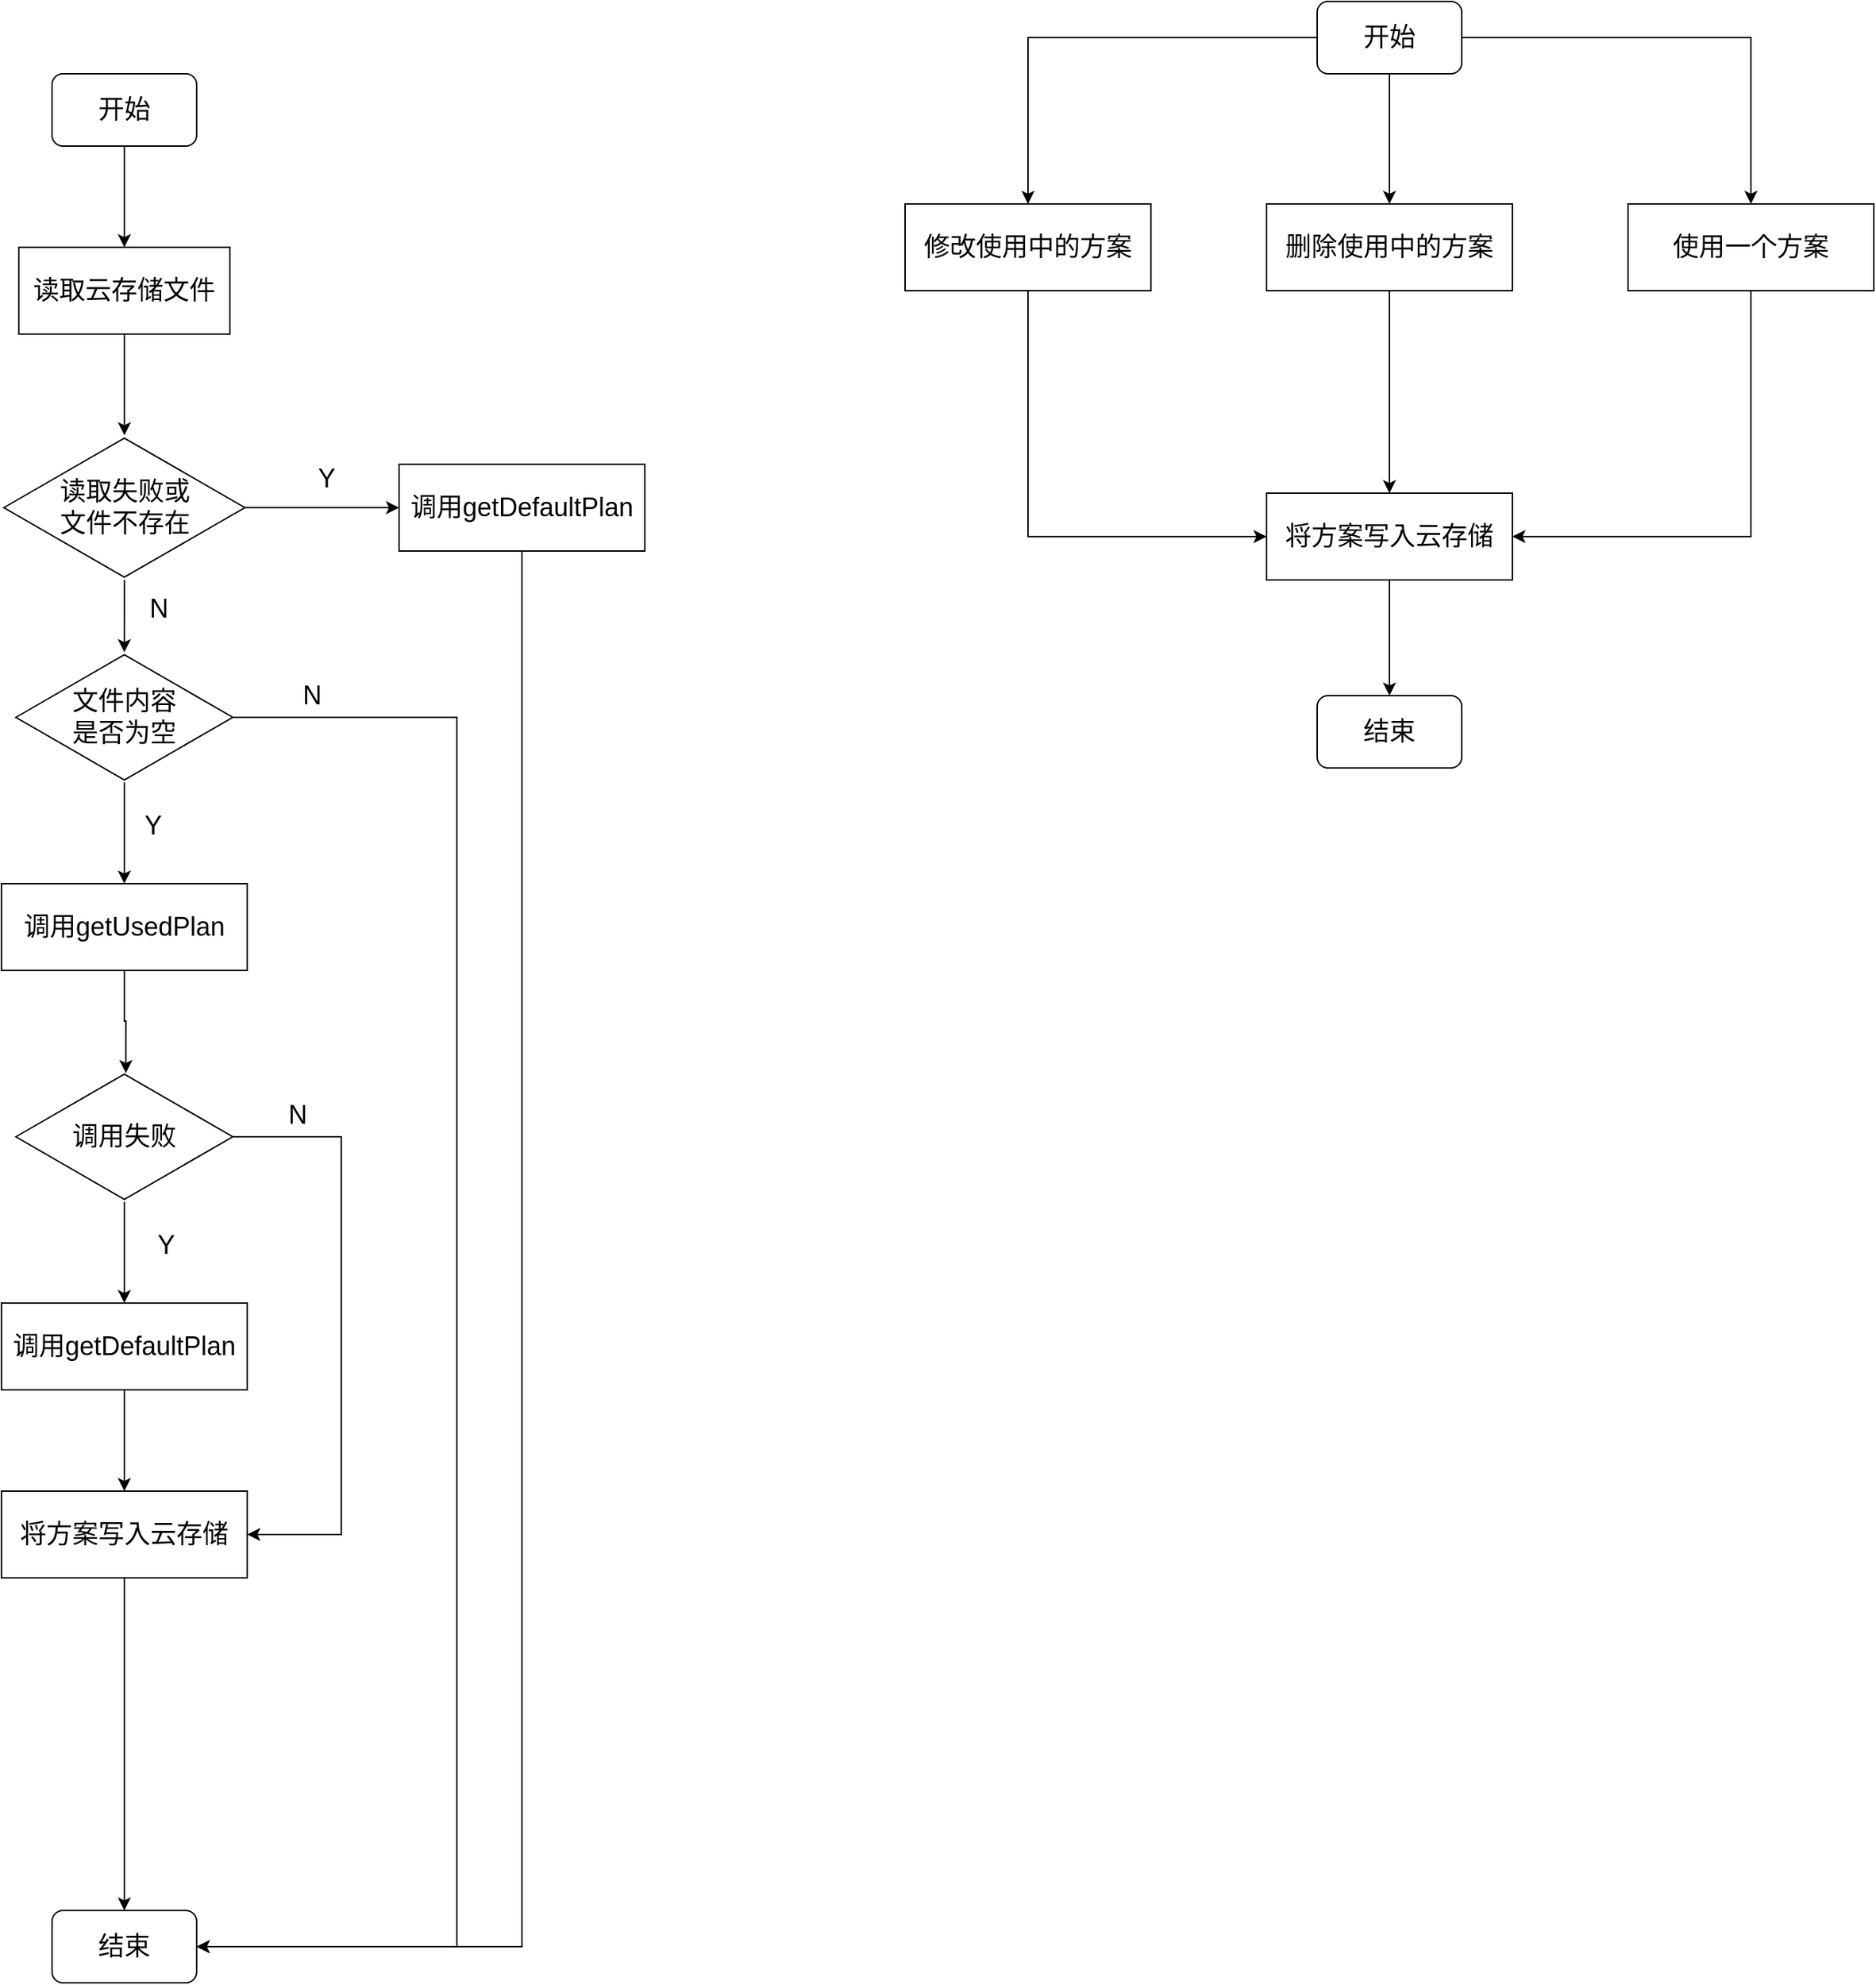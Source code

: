 <mxfile version="14.6.0" type="github">
  <diagram id="rBmS2KjPbJGWgHEUHs_N" name="Page-1">
    <mxGraphModel dx="1422" dy="832" grid="1" gridSize="10" guides="1" tooltips="1" connect="1" arrows="1" fold="1" page="1" pageScale="1" pageWidth="827" pageHeight="1169" math="0" shadow="0">
      <root>
        <mxCell id="0" />
        <mxCell id="1" parent="0" />
        <mxCell id="y-pMTpiknRT16SE1_xch-5" style="edgeStyle=orthogonalEdgeStyle;rounded=0;orthogonalLoop=1;jettySize=auto;html=1;exitX=0.5;exitY=1;exitDx=0;exitDy=0;entryX=0.5;entryY=0;entryDx=0;entryDy=0;" edge="1" parent="1" source="y-pMTpiknRT16SE1_xch-3" target="y-pMTpiknRT16SE1_xch-4">
          <mxGeometry relative="1" as="geometry" />
        </mxCell>
        <mxCell id="y-pMTpiknRT16SE1_xch-3" value="&lt;font style=&quot;font-size: 18px&quot;&gt;开始&lt;/font&gt;" style="rounded=1;whiteSpace=wrap;html=1;shadow=0;sketch=0;glass=0;" vertex="1" parent="1">
          <mxGeometry x="360" y="80" width="100" height="50" as="geometry" />
        </mxCell>
        <mxCell id="y-pMTpiknRT16SE1_xch-12" style="edgeStyle=orthogonalEdgeStyle;rounded=0;orthogonalLoop=1;jettySize=auto;html=1;exitX=0.5;exitY=1;exitDx=0;exitDy=0;" edge="1" parent="1" source="y-pMTpiknRT16SE1_xch-4" target="y-pMTpiknRT16SE1_xch-9">
          <mxGeometry relative="1" as="geometry" />
        </mxCell>
        <mxCell id="y-pMTpiknRT16SE1_xch-4" value="&lt;font style=&quot;font-size: 18px&quot;&gt;读取云存储文件&lt;/font&gt;" style="rounded=0;whiteSpace=wrap;html=1;shadow=0;glass=0;sketch=0;" vertex="1" parent="1">
          <mxGeometry x="337" y="200" width="146" height="60" as="geometry" />
        </mxCell>
        <mxCell id="y-pMTpiknRT16SE1_xch-46" style="edgeStyle=orthogonalEdgeStyle;rounded=0;orthogonalLoop=1;jettySize=auto;html=1;exitX=0.5;exitY=1;exitDx=0;exitDy=0;entryX=1;entryY=0.5;entryDx=0;entryDy=0;" edge="1" parent="1" source="y-pMTpiknRT16SE1_xch-6" target="y-pMTpiknRT16SE1_xch-32">
          <mxGeometry relative="1" as="geometry" />
        </mxCell>
        <mxCell id="y-pMTpiknRT16SE1_xch-6" value="&lt;font style=&quot;font-size: 18px&quot;&gt;调用getDefaultPlan&lt;/font&gt;" style="rounded=0;whiteSpace=wrap;html=1;shadow=0;glass=0;sketch=0;" vertex="1" parent="1">
          <mxGeometry x="600" y="350" width="170" height="60" as="geometry" />
        </mxCell>
        <mxCell id="y-pMTpiknRT16SE1_xch-19" style="edgeStyle=orthogonalEdgeStyle;rounded=0;orthogonalLoop=1;jettySize=auto;html=1;entryX=0;entryY=0.5;entryDx=0;entryDy=0;" edge="1" parent="1" source="y-pMTpiknRT16SE1_xch-9" target="y-pMTpiknRT16SE1_xch-6">
          <mxGeometry relative="1" as="geometry" />
        </mxCell>
        <mxCell id="y-pMTpiknRT16SE1_xch-23" style="edgeStyle=orthogonalEdgeStyle;rounded=0;orthogonalLoop=1;jettySize=auto;html=1;" edge="1" parent="1" source="y-pMTpiknRT16SE1_xch-9" target="y-pMTpiknRT16SE1_xch-18">
          <mxGeometry relative="1" as="geometry" />
        </mxCell>
        <mxCell id="y-pMTpiknRT16SE1_xch-9" value="&lt;font style=&quot;font-size: 18px&quot;&gt;读取失败或&lt;br&gt;文件不存在&lt;/font&gt;" style="html=1;whiteSpace=wrap;aspect=fixed;shape=isoRectangle;rounded=1;shadow=0;glass=0;sketch=0;" vertex="1" parent="1">
          <mxGeometry x="326.67" y="330" width="166.66" height="100" as="geometry" />
        </mxCell>
        <mxCell id="y-pMTpiknRT16SE1_xch-24" style="edgeStyle=orthogonalEdgeStyle;rounded=0;orthogonalLoop=1;jettySize=auto;html=1;entryX=0.5;entryY=0;entryDx=0;entryDy=0;" edge="1" parent="1" source="y-pMTpiknRT16SE1_xch-18" target="y-pMTpiknRT16SE1_xch-21">
          <mxGeometry relative="1" as="geometry" />
        </mxCell>
        <mxCell id="y-pMTpiknRT16SE1_xch-39" style="edgeStyle=orthogonalEdgeStyle;rounded=0;orthogonalLoop=1;jettySize=auto;html=1;entryX=1;entryY=0.5;entryDx=0;entryDy=0;" edge="1" parent="1" source="y-pMTpiknRT16SE1_xch-18" target="y-pMTpiknRT16SE1_xch-32">
          <mxGeometry relative="1" as="geometry">
            <Array as="points">
              <mxPoint x="640" y="525" />
              <mxPoint x="640" y="1375" />
            </Array>
          </mxGeometry>
        </mxCell>
        <mxCell id="y-pMTpiknRT16SE1_xch-18" value="&lt;span style=&quot;font-size: 18px&quot;&gt;文件内容&lt;br&gt;是否为空&lt;/span&gt;" style="html=1;whiteSpace=wrap;aspect=fixed;shape=isoRectangle;rounded=1;shadow=0;glass=0;sketch=0;" vertex="1" parent="1">
          <mxGeometry x="335" y="480" width="150" height="90" as="geometry" />
        </mxCell>
        <mxCell id="y-pMTpiknRT16SE1_xch-27" style="edgeStyle=orthogonalEdgeStyle;rounded=0;orthogonalLoop=1;jettySize=auto;html=1;exitX=0.5;exitY=1;exitDx=0;exitDy=0;entryX=0.507;entryY=0.011;entryDx=0;entryDy=0;entryPerimeter=0;" edge="1" parent="1" source="y-pMTpiknRT16SE1_xch-21" target="y-pMTpiknRT16SE1_xch-25">
          <mxGeometry relative="1" as="geometry" />
        </mxCell>
        <mxCell id="y-pMTpiknRT16SE1_xch-21" value="&lt;font style=&quot;font-size: 18px&quot;&gt;调用getUsedPlan&lt;/font&gt;" style="rounded=0;whiteSpace=wrap;html=1;shadow=0;glass=0;sketch=0;" vertex="1" parent="1">
          <mxGeometry x="325" y="640" width="170" height="60" as="geometry" />
        </mxCell>
        <mxCell id="y-pMTpiknRT16SE1_xch-28" style="edgeStyle=orthogonalEdgeStyle;rounded=0;orthogonalLoop=1;jettySize=auto;html=1;entryX=0.5;entryY=0;entryDx=0;entryDy=0;" edge="1" parent="1" source="y-pMTpiknRT16SE1_xch-25" target="y-pMTpiknRT16SE1_xch-26">
          <mxGeometry relative="1" as="geometry" />
        </mxCell>
        <mxCell id="y-pMTpiknRT16SE1_xch-36" style="edgeStyle=orthogonalEdgeStyle;rounded=0;orthogonalLoop=1;jettySize=auto;html=1;entryX=1;entryY=0.5;entryDx=0;entryDy=0;" edge="1" parent="1" source="y-pMTpiknRT16SE1_xch-25" target="y-pMTpiknRT16SE1_xch-29">
          <mxGeometry relative="1" as="geometry">
            <Array as="points">
              <mxPoint x="560" y="815" />
              <mxPoint x="560" y="1090" />
            </Array>
          </mxGeometry>
        </mxCell>
        <mxCell id="y-pMTpiknRT16SE1_xch-25" value="&lt;span style=&quot;font-size: 18px&quot;&gt;调用失败&lt;br&gt;&lt;/span&gt;" style="html=1;whiteSpace=wrap;aspect=fixed;shape=isoRectangle;rounded=1;shadow=0;glass=0;sketch=0;" vertex="1" parent="1">
          <mxGeometry x="335" y="770" width="150" height="90" as="geometry" />
        </mxCell>
        <mxCell id="y-pMTpiknRT16SE1_xch-30" style="edgeStyle=orthogonalEdgeStyle;rounded=0;orthogonalLoop=1;jettySize=auto;html=1;exitX=0.5;exitY=1;exitDx=0;exitDy=0;entryX=0.5;entryY=0;entryDx=0;entryDy=0;" edge="1" parent="1" source="y-pMTpiknRT16SE1_xch-26" target="y-pMTpiknRT16SE1_xch-29">
          <mxGeometry relative="1" as="geometry" />
        </mxCell>
        <mxCell id="y-pMTpiknRT16SE1_xch-26" value="&lt;font style=&quot;font-size: 18px&quot;&gt;调用getDefaultPlan&lt;/font&gt;" style="rounded=0;whiteSpace=wrap;html=1;shadow=0;glass=0;sketch=0;" vertex="1" parent="1">
          <mxGeometry x="325" y="930" width="170" height="60" as="geometry" />
        </mxCell>
        <mxCell id="y-pMTpiknRT16SE1_xch-47" style="edgeStyle=orthogonalEdgeStyle;rounded=0;orthogonalLoop=1;jettySize=auto;html=1;exitX=0.5;exitY=1;exitDx=0;exitDy=0;entryX=0.5;entryY=0;entryDx=0;entryDy=0;" edge="1" parent="1" source="y-pMTpiknRT16SE1_xch-29" target="y-pMTpiknRT16SE1_xch-32">
          <mxGeometry relative="1" as="geometry" />
        </mxCell>
        <mxCell id="y-pMTpiknRT16SE1_xch-29" value="&lt;span style=&quot;font-size: 18px&quot;&gt;将方案写入云存储&lt;/span&gt;" style="rounded=0;whiteSpace=wrap;html=1;shadow=0;glass=0;sketch=0;" vertex="1" parent="1">
          <mxGeometry x="325" y="1060" width="170" height="60" as="geometry" />
        </mxCell>
        <mxCell id="y-pMTpiknRT16SE1_xch-32" value="&lt;span style=&quot;font-size: 18px&quot;&gt;结束&lt;/span&gt;" style="rounded=1;whiteSpace=wrap;html=1;shadow=0;sketch=0;glass=0;" vertex="1" parent="1">
          <mxGeometry x="360" y="1350" width="100" height="50" as="geometry" />
        </mxCell>
        <mxCell id="y-pMTpiknRT16SE1_xch-37" value="&lt;font style=&quot;font-size: 18px&quot;&gt;N&lt;/font&gt;" style="text;html=1;strokeColor=none;fillColor=none;align=center;verticalAlign=middle;whiteSpace=wrap;rounded=0;shadow=0;glass=0;sketch=0;" vertex="1" parent="1">
          <mxGeometry x="510" y="790" width="40" height="20" as="geometry" />
        </mxCell>
        <mxCell id="y-pMTpiknRT16SE1_xch-38" value="&lt;font style=&quot;font-size: 18px&quot;&gt;Y&lt;/font&gt;" style="text;html=1;strokeColor=none;fillColor=none;align=center;verticalAlign=middle;whiteSpace=wrap;rounded=0;shadow=0;glass=0;sketch=0;" vertex="1" parent="1">
          <mxGeometry x="419" y="880" width="40" height="20" as="geometry" />
        </mxCell>
        <mxCell id="y-pMTpiknRT16SE1_xch-40" value="&lt;font style=&quot;font-size: 18px&quot;&gt;N&lt;/font&gt;" style="text;html=1;strokeColor=none;fillColor=none;align=center;verticalAlign=middle;whiteSpace=wrap;rounded=0;shadow=0;glass=0;sketch=0;" vertex="1" parent="1">
          <mxGeometry x="520" y="500" width="40" height="20" as="geometry" />
        </mxCell>
        <mxCell id="y-pMTpiknRT16SE1_xch-42" value="&lt;font style=&quot;font-size: 18px&quot;&gt;Y&lt;/font&gt;" style="text;html=1;strokeColor=none;fillColor=none;align=center;verticalAlign=middle;whiteSpace=wrap;rounded=0;shadow=0;glass=0;sketch=0;" vertex="1" parent="1">
          <mxGeometry x="410" y="590" width="40" height="20" as="geometry" />
        </mxCell>
        <mxCell id="y-pMTpiknRT16SE1_xch-43" value="&lt;font style=&quot;font-size: 18px&quot;&gt;N&lt;/font&gt;" style="text;html=1;strokeColor=none;fillColor=none;align=center;verticalAlign=middle;whiteSpace=wrap;rounded=0;shadow=0;glass=0;sketch=0;" vertex="1" parent="1">
          <mxGeometry x="414" y="440" width="40" height="20" as="geometry" />
        </mxCell>
        <mxCell id="y-pMTpiknRT16SE1_xch-44" value="&lt;font style=&quot;font-size: 18px&quot;&gt;Y&lt;/font&gt;" style="text;html=1;strokeColor=none;fillColor=none;align=center;verticalAlign=middle;whiteSpace=wrap;rounded=0;shadow=0;glass=0;sketch=0;" vertex="1" parent="1">
          <mxGeometry x="530" y="350" width="40" height="20" as="geometry" />
        </mxCell>
        <mxCell id="y-pMTpiknRT16SE1_xch-57" style="edgeStyle=orthogonalEdgeStyle;rounded=0;orthogonalLoop=1;jettySize=auto;html=1;exitX=0.5;exitY=1;exitDx=0;exitDy=0;entryX=0;entryY=0.5;entryDx=0;entryDy=0;" edge="1" parent="1" source="y-pMTpiknRT16SE1_xch-48" target="y-pMTpiknRT16SE1_xch-55">
          <mxGeometry relative="1" as="geometry" />
        </mxCell>
        <mxCell id="y-pMTpiknRT16SE1_xch-48" value="&lt;span style=&quot;font-size: 18px&quot;&gt;修改使用中的方案&lt;/span&gt;" style="rounded=0;whiteSpace=wrap;html=1;shadow=0;glass=0;sketch=0;" vertex="1" parent="1">
          <mxGeometry x="950" y="170" width="170" height="60" as="geometry" />
        </mxCell>
        <mxCell id="y-pMTpiknRT16SE1_xch-52" style="edgeStyle=orthogonalEdgeStyle;rounded=0;orthogonalLoop=1;jettySize=auto;html=1;exitX=0.5;exitY=1;exitDx=0;exitDy=0;entryX=0.5;entryY=0;entryDx=0;entryDy=0;" edge="1" parent="1" source="y-pMTpiknRT16SE1_xch-49" target="y-pMTpiknRT16SE1_xch-50">
          <mxGeometry relative="1" as="geometry" />
        </mxCell>
        <mxCell id="y-pMTpiknRT16SE1_xch-53" style="edgeStyle=orthogonalEdgeStyle;rounded=0;orthogonalLoop=1;jettySize=auto;html=1;exitX=0;exitY=0.5;exitDx=0;exitDy=0;entryX=0.5;entryY=0;entryDx=0;entryDy=0;" edge="1" parent="1" source="y-pMTpiknRT16SE1_xch-49" target="y-pMTpiknRT16SE1_xch-48">
          <mxGeometry relative="1" as="geometry" />
        </mxCell>
        <mxCell id="y-pMTpiknRT16SE1_xch-54" style="edgeStyle=orthogonalEdgeStyle;rounded=0;orthogonalLoop=1;jettySize=auto;html=1;exitX=1;exitY=0.5;exitDx=0;exitDy=0;entryX=0.5;entryY=0;entryDx=0;entryDy=0;" edge="1" parent="1" source="y-pMTpiknRT16SE1_xch-49" target="y-pMTpiknRT16SE1_xch-51">
          <mxGeometry relative="1" as="geometry" />
        </mxCell>
        <mxCell id="y-pMTpiknRT16SE1_xch-49" value="&lt;font style=&quot;font-size: 18px&quot;&gt;开始&lt;/font&gt;" style="rounded=1;whiteSpace=wrap;html=1;shadow=0;sketch=0;glass=0;" vertex="1" parent="1">
          <mxGeometry x="1235" y="30" width="100" height="50" as="geometry" />
        </mxCell>
        <mxCell id="y-pMTpiknRT16SE1_xch-56" style="edgeStyle=orthogonalEdgeStyle;rounded=0;orthogonalLoop=1;jettySize=auto;html=1;exitX=0.5;exitY=1;exitDx=0;exitDy=0;entryX=0.5;entryY=0;entryDx=0;entryDy=0;" edge="1" parent="1" source="y-pMTpiknRT16SE1_xch-50" target="y-pMTpiknRT16SE1_xch-55">
          <mxGeometry relative="1" as="geometry" />
        </mxCell>
        <mxCell id="y-pMTpiknRT16SE1_xch-50" value="&lt;span style=&quot;font-size: 18px&quot;&gt;删除使用中的方案&lt;/span&gt;" style="rounded=0;whiteSpace=wrap;html=1;shadow=0;glass=0;sketch=0;" vertex="1" parent="1">
          <mxGeometry x="1200" y="170" width="170" height="60" as="geometry" />
        </mxCell>
        <mxCell id="y-pMTpiknRT16SE1_xch-58" style="edgeStyle=orthogonalEdgeStyle;rounded=0;orthogonalLoop=1;jettySize=auto;html=1;exitX=0.5;exitY=1;exitDx=0;exitDy=0;entryX=1;entryY=0.5;entryDx=0;entryDy=0;" edge="1" parent="1" source="y-pMTpiknRT16SE1_xch-51" target="y-pMTpiknRT16SE1_xch-55">
          <mxGeometry relative="1" as="geometry" />
        </mxCell>
        <mxCell id="y-pMTpiknRT16SE1_xch-51" value="&lt;span style=&quot;font-size: 18px&quot;&gt;使用一个方案&lt;/span&gt;" style="rounded=0;whiteSpace=wrap;html=1;shadow=0;glass=0;sketch=0;" vertex="1" parent="1">
          <mxGeometry x="1450" y="170" width="170" height="60" as="geometry" />
        </mxCell>
        <mxCell id="y-pMTpiknRT16SE1_xch-60" style="edgeStyle=orthogonalEdgeStyle;rounded=0;orthogonalLoop=1;jettySize=auto;html=1;exitX=0.5;exitY=1;exitDx=0;exitDy=0;entryX=0.5;entryY=0;entryDx=0;entryDy=0;" edge="1" parent="1" source="y-pMTpiknRT16SE1_xch-55" target="y-pMTpiknRT16SE1_xch-59">
          <mxGeometry relative="1" as="geometry" />
        </mxCell>
        <mxCell id="y-pMTpiknRT16SE1_xch-55" value="&lt;span style=&quot;font-size: 18px&quot;&gt;将方案写入云存储&lt;/span&gt;" style="rounded=0;whiteSpace=wrap;html=1;shadow=0;glass=0;sketch=0;" vertex="1" parent="1">
          <mxGeometry x="1200" y="370" width="170" height="60" as="geometry" />
        </mxCell>
        <mxCell id="y-pMTpiknRT16SE1_xch-59" value="&lt;span style=&quot;font-size: 18px&quot;&gt;结束&lt;/span&gt;" style="rounded=1;whiteSpace=wrap;html=1;shadow=0;sketch=0;glass=0;" vertex="1" parent="1">
          <mxGeometry x="1235" y="510" width="100" height="50" as="geometry" />
        </mxCell>
      </root>
    </mxGraphModel>
  </diagram>
</mxfile>
